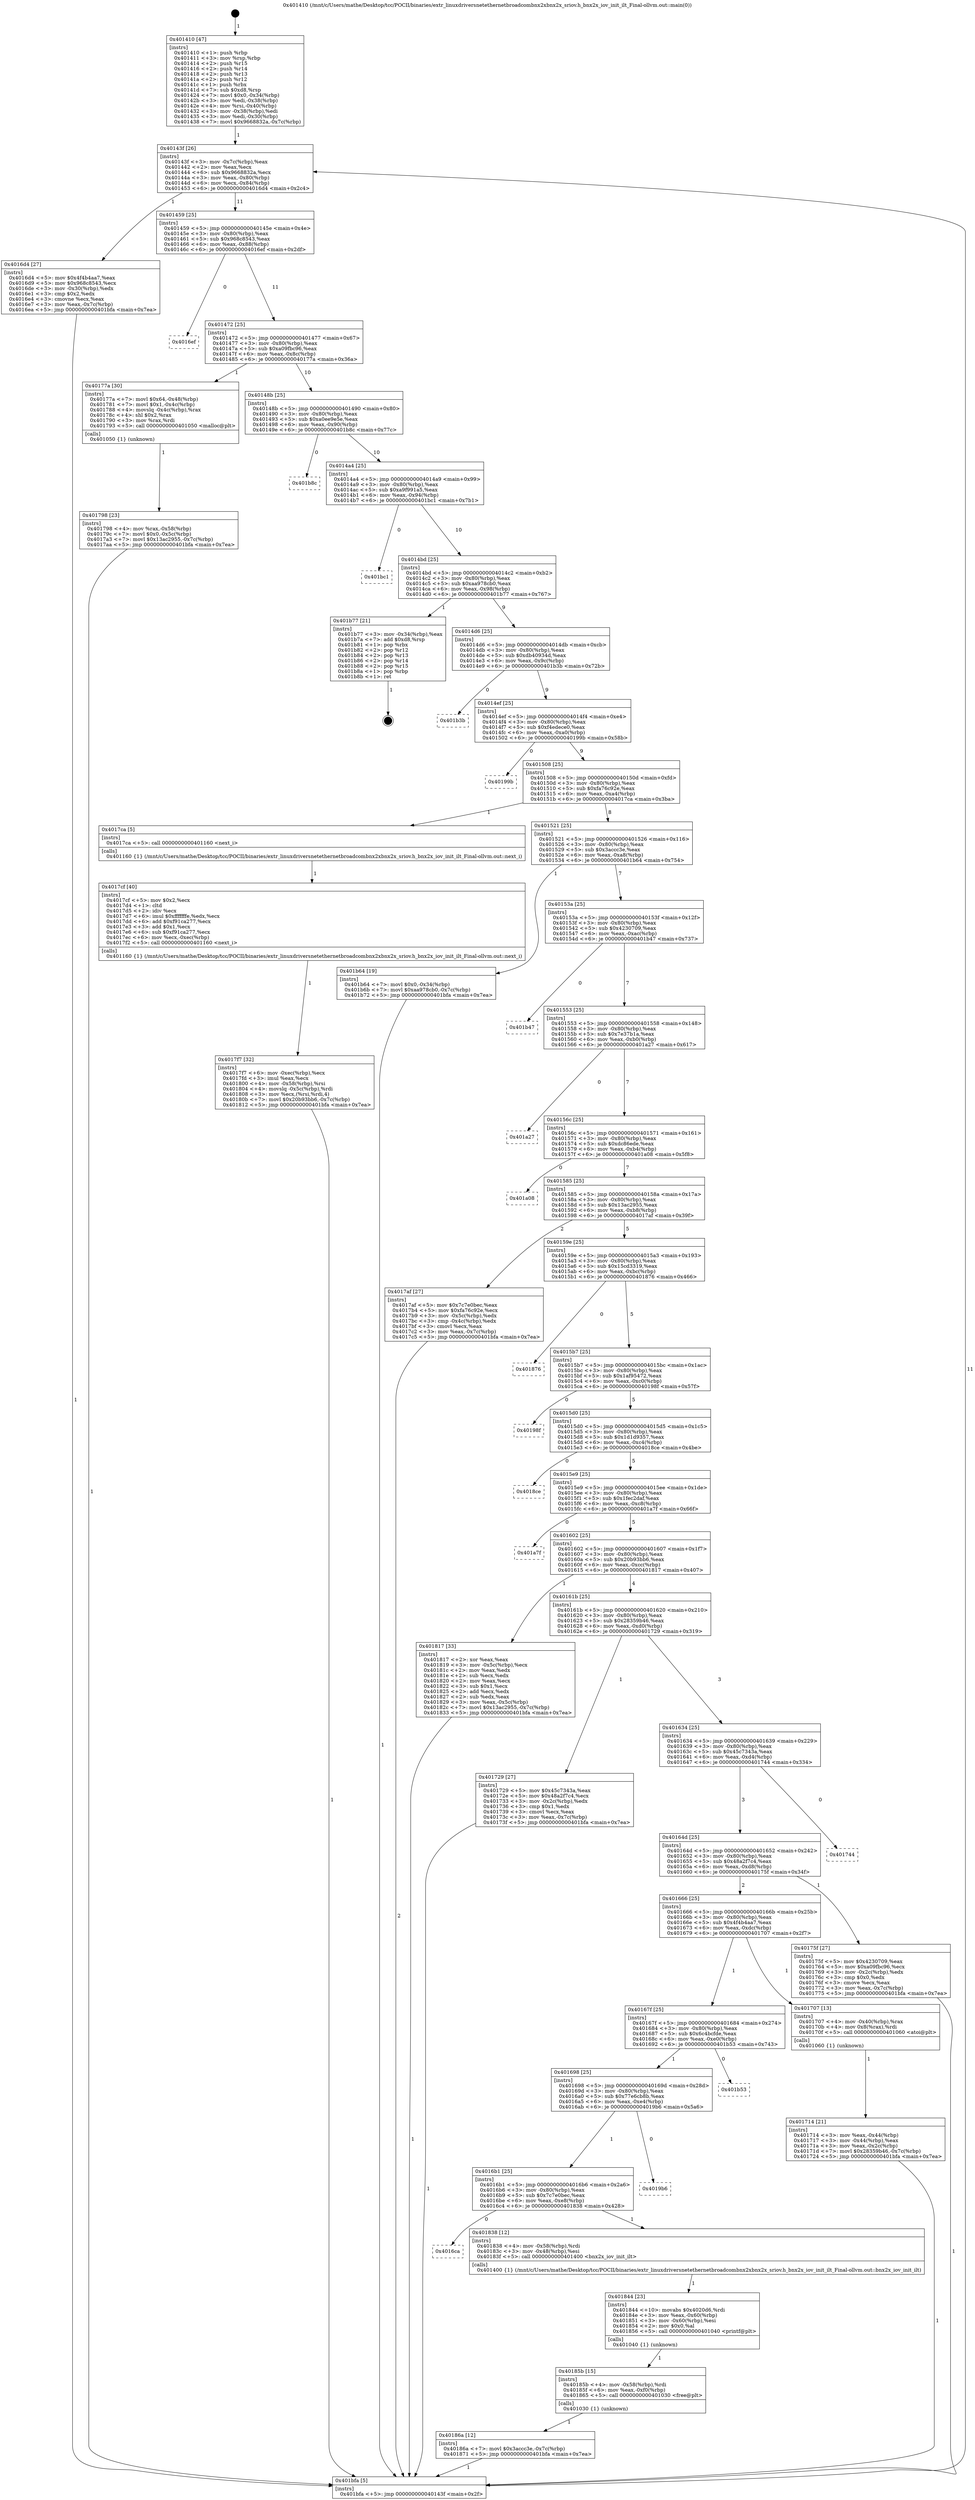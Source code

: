 digraph "0x401410" {
  label = "0x401410 (/mnt/c/Users/mathe/Desktop/tcc/POCII/binaries/extr_linuxdriversnetethernetbroadcombnx2xbnx2x_sriov.h_bnx2x_iov_init_ilt_Final-ollvm.out::main(0))"
  labelloc = "t"
  node[shape=record]

  Entry [label="",width=0.3,height=0.3,shape=circle,fillcolor=black,style=filled]
  "0x40143f" [label="{
     0x40143f [26]\l
     | [instrs]\l
     &nbsp;&nbsp;0x40143f \<+3\>: mov -0x7c(%rbp),%eax\l
     &nbsp;&nbsp;0x401442 \<+2\>: mov %eax,%ecx\l
     &nbsp;&nbsp;0x401444 \<+6\>: sub $0x9668832a,%ecx\l
     &nbsp;&nbsp;0x40144a \<+3\>: mov %eax,-0x80(%rbp)\l
     &nbsp;&nbsp;0x40144d \<+6\>: mov %ecx,-0x84(%rbp)\l
     &nbsp;&nbsp;0x401453 \<+6\>: je 00000000004016d4 \<main+0x2c4\>\l
  }"]
  "0x4016d4" [label="{
     0x4016d4 [27]\l
     | [instrs]\l
     &nbsp;&nbsp;0x4016d4 \<+5\>: mov $0x4f4b4aa7,%eax\l
     &nbsp;&nbsp;0x4016d9 \<+5\>: mov $0x968c8543,%ecx\l
     &nbsp;&nbsp;0x4016de \<+3\>: mov -0x30(%rbp),%edx\l
     &nbsp;&nbsp;0x4016e1 \<+3\>: cmp $0x2,%edx\l
     &nbsp;&nbsp;0x4016e4 \<+3\>: cmovne %ecx,%eax\l
     &nbsp;&nbsp;0x4016e7 \<+3\>: mov %eax,-0x7c(%rbp)\l
     &nbsp;&nbsp;0x4016ea \<+5\>: jmp 0000000000401bfa \<main+0x7ea\>\l
  }"]
  "0x401459" [label="{
     0x401459 [25]\l
     | [instrs]\l
     &nbsp;&nbsp;0x401459 \<+5\>: jmp 000000000040145e \<main+0x4e\>\l
     &nbsp;&nbsp;0x40145e \<+3\>: mov -0x80(%rbp),%eax\l
     &nbsp;&nbsp;0x401461 \<+5\>: sub $0x968c8543,%eax\l
     &nbsp;&nbsp;0x401466 \<+6\>: mov %eax,-0x88(%rbp)\l
     &nbsp;&nbsp;0x40146c \<+6\>: je 00000000004016ef \<main+0x2df\>\l
  }"]
  "0x401bfa" [label="{
     0x401bfa [5]\l
     | [instrs]\l
     &nbsp;&nbsp;0x401bfa \<+5\>: jmp 000000000040143f \<main+0x2f\>\l
  }"]
  "0x401410" [label="{
     0x401410 [47]\l
     | [instrs]\l
     &nbsp;&nbsp;0x401410 \<+1\>: push %rbp\l
     &nbsp;&nbsp;0x401411 \<+3\>: mov %rsp,%rbp\l
     &nbsp;&nbsp;0x401414 \<+2\>: push %r15\l
     &nbsp;&nbsp;0x401416 \<+2\>: push %r14\l
     &nbsp;&nbsp;0x401418 \<+2\>: push %r13\l
     &nbsp;&nbsp;0x40141a \<+2\>: push %r12\l
     &nbsp;&nbsp;0x40141c \<+1\>: push %rbx\l
     &nbsp;&nbsp;0x40141d \<+7\>: sub $0xd8,%rsp\l
     &nbsp;&nbsp;0x401424 \<+7\>: movl $0x0,-0x34(%rbp)\l
     &nbsp;&nbsp;0x40142b \<+3\>: mov %edi,-0x38(%rbp)\l
     &nbsp;&nbsp;0x40142e \<+4\>: mov %rsi,-0x40(%rbp)\l
     &nbsp;&nbsp;0x401432 \<+3\>: mov -0x38(%rbp),%edi\l
     &nbsp;&nbsp;0x401435 \<+3\>: mov %edi,-0x30(%rbp)\l
     &nbsp;&nbsp;0x401438 \<+7\>: movl $0x9668832a,-0x7c(%rbp)\l
  }"]
  Exit [label="",width=0.3,height=0.3,shape=circle,fillcolor=black,style=filled,peripheries=2]
  "0x4016ef" [label="{
     0x4016ef\l
  }", style=dashed]
  "0x401472" [label="{
     0x401472 [25]\l
     | [instrs]\l
     &nbsp;&nbsp;0x401472 \<+5\>: jmp 0000000000401477 \<main+0x67\>\l
     &nbsp;&nbsp;0x401477 \<+3\>: mov -0x80(%rbp),%eax\l
     &nbsp;&nbsp;0x40147a \<+5\>: sub $0xa09fbc96,%eax\l
     &nbsp;&nbsp;0x40147f \<+6\>: mov %eax,-0x8c(%rbp)\l
     &nbsp;&nbsp;0x401485 \<+6\>: je 000000000040177a \<main+0x36a\>\l
  }"]
  "0x40186a" [label="{
     0x40186a [12]\l
     | [instrs]\l
     &nbsp;&nbsp;0x40186a \<+7\>: movl $0x3accc3e,-0x7c(%rbp)\l
     &nbsp;&nbsp;0x401871 \<+5\>: jmp 0000000000401bfa \<main+0x7ea\>\l
  }"]
  "0x40177a" [label="{
     0x40177a [30]\l
     | [instrs]\l
     &nbsp;&nbsp;0x40177a \<+7\>: movl $0x64,-0x48(%rbp)\l
     &nbsp;&nbsp;0x401781 \<+7\>: movl $0x1,-0x4c(%rbp)\l
     &nbsp;&nbsp;0x401788 \<+4\>: movslq -0x4c(%rbp),%rax\l
     &nbsp;&nbsp;0x40178c \<+4\>: shl $0x2,%rax\l
     &nbsp;&nbsp;0x401790 \<+3\>: mov %rax,%rdi\l
     &nbsp;&nbsp;0x401793 \<+5\>: call 0000000000401050 \<malloc@plt\>\l
     | [calls]\l
     &nbsp;&nbsp;0x401050 \{1\} (unknown)\l
  }"]
  "0x40148b" [label="{
     0x40148b [25]\l
     | [instrs]\l
     &nbsp;&nbsp;0x40148b \<+5\>: jmp 0000000000401490 \<main+0x80\>\l
     &nbsp;&nbsp;0x401490 \<+3\>: mov -0x80(%rbp),%eax\l
     &nbsp;&nbsp;0x401493 \<+5\>: sub $0xa0ee9e5e,%eax\l
     &nbsp;&nbsp;0x401498 \<+6\>: mov %eax,-0x90(%rbp)\l
     &nbsp;&nbsp;0x40149e \<+6\>: je 0000000000401b8c \<main+0x77c\>\l
  }"]
  "0x40185b" [label="{
     0x40185b [15]\l
     | [instrs]\l
     &nbsp;&nbsp;0x40185b \<+4\>: mov -0x58(%rbp),%rdi\l
     &nbsp;&nbsp;0x40185f \<+6\>: mov %eax,-0xf0(%rbp)\l
     &nbsp;&nbsp;0x401865 \<+5\>: call 0000000000401030 \<free@plt\>\l
     | [calls]\l
     &nbsp;&nbsp;0x401030 \{1\} (unknown)\l
  }"]
  "0x401b8c" [label="{
     0x401b8c\l
  }", style=dashed]
  "0x4014a4" [label="{
     0x4014a4 [25]\l
     | [instrs]\l
     &nbsp;&nbsp;0x4014a4 \<+5\>: jmp 00000000004014a9 \<main+0x99\>\l
     &nbsp;&nbsp;0x4014a9 \<+3\>: mov -0x80(%rbp),%eax\l
     &nbsp;&nbsp;0x4014ac \<+5\>: sub $0xa9f991a5,%eax\l
     &nbsp;&nbsp;0x4014b1 \<+6\>: mov %eax,-0x94(%rbp)\l
     &nbsp;&nbsp;0x4014b7 \<+6\>: je 0000000000401bc1 \<main+0x7b1\>\l
  }"]
  "0x401844" [label="{
     0x401844 [23]\l
     | [instrs]\l
     &nbsp;&nbsp;0x401844 \<+10\>: movabs $0x4020d6,%rdi\l
     &nbsp;&nbsp;0x40184e \<+3\>: mov %eax,-0x60(%rbp)\l
     &nbsp;&nbsp;0x401851 \<+3\>: mov -0x60(%rbp),%esi\l
     &nbsp;&nbsp;0x401854 \<+2\>: mov $0x0,%al\l
     &nbsp;&nbsp;0x401856 \<+5\>: call 0000000000401040 \<printf@plt\>\l
     | [calls]\l
     &nbsp;&nbsp;0x401040 \{1\} (unknown)\l
  }"]
  "0x401bc1" [label="{
     0x401bc1\l
  }", style=dashed]
  "0x4014bd" [label="{
     0x4014bd [25]\l
     | [instrs]\l
     &nbsp;&nbsp;0x4014bd \<+5\>: jmp 00000000004014c2 \<main+0xb2\>\l
     &nbsp;&nbsp;0x4014c2 \<+3\>: mov -0x80(%rbp),%eax\l
     &nbsp;&nbsp;0x4014c5 \<+5\>: sub $0xaa978cb0,%eax\l
     &nbsp;&nbsp;0x4014ca \<+6\>: mov %eax,-0x98(%rbp)\l
     &nbsp;&nbsp;0x4014d0 \<+6\>: je 0000000000401b77 \<main+0x767\>\l
  }"]
  "0x4016ca" [label="{
     0x4016ca\l
  }", style=dashed]
  "0x401b77" [label="{
     0x401b77 [21]\l
     | [instrs]\l
     &nbsp;&nbsp;0x401b77 \<+3\>: mov -0x34(%rbp),%eax\l
     &nbsp;&nbsp;0x401b7a \<+7\>: add $0xd8,%rsp\l
     &nbsp;&nbsp;0x401b81 \<+1\>: pop %rbx\l
     &nbsp;&nbsp;0x401b82 \<+2\>: pop %r12\l
     &nbsp;&nbsp;0x401b84 \<+2\>: pop %r13\l
     &nbsp;&nbsp;0x401b86 \<+2\>: pop %r14\l
     &nbsp;&nbsp;0x401b88 \<+2\>: pop %r15\l
     &nbsp;&nbsp;0x401b8a \<+1\>: pop %rbp\l
     &nbsp;&nbsp;0x401b8b \<+1\>: ret\l
  }"]
  "0x4014d6" [label="{
     0x4014d6 [25]\l
     | [instrs]\l
     &nbsp;&nbsp;0x4014d6 \<+5\>: jmp 00000000004014db \<main+0xcb\>\l
     &nbsp;&nbsp;0x4014db \<+3\>: mov -0x80(%rbp),%eax\l
     &nbsp;&nbsp;0x4014de \<+5\>: sub $0xdb40934d,%eax\l
     &nbsp;&nbsp;0x4014e3 \<+6\>: mov %eax,-0x9c(%rbp)\l
     &nbsp;&nbsp;0x4014e9 \<+6\>: je 0000000000401b3b \<main+0x72b\>\l
  }"]
  "0x401838" [label="{
     0x401838 [12]\l
     | [instrs]\l
     &nbsp;&nbsp;0x401838 \<+4\>: mov -0x58(%rbp),%rdi\l
     &nbsp;&nbsp;0x40183c \<+3\>: mov -0x48(%rbp),%esi\l
     &nbsp;&nbsp;0x40183f \<+5\>: call 0000000000401400 \<bnx2x_iov_init_ilt\>\l
     | [calls]\l
     &nbsp;&nbsp;0x401400 \{1\} (/mnt/c/Users/mathe/Desktop/tcc/POCII/binaries/extr_linuxdriversnetethernetbroadcombnx2xbnx2x_sriov.h_bnx2x_iov_init_ilt_Final-ollvm.out::bnx2x_iov_init_ilt)\l
  }"]
  "0x401b3b" [label="{
     0x401b3b\l
  }", style=dashed]
  "0x4014ef" [label="{
     0x4014ef [25]\l
     | [instrs]\l
     &nbsp;&nbsp;0x4014ef \<+5\>: jmp 00000000004014f4 \<main+0xe4\>\l
     &nbsp;&nbsp;0x4014f4 \<+3\>: mov -0x80(%rbp),%eax\l
     &nbsp;&nbsp;0x4014f7 \<+5\>: sub $0xf4edece0,%eax\l
     &nbsp;&nbsp;0x4014fc \<+6\>: mov %eax,-0xa0(%rbp)\l
     &nbsp;&nbsp;0x401502 \<+6\>: je 000000000040199b \<main+0x58b\>\l
  }"]
  "0x4016b1" [label="{
     0x4016b1 [25]\l
     | [instrs]\l
     &nbsp;&nbsp;0x4016b1 \<+5\>: jmp 00000000004016b6 \<main+0x2a6\>\l
     &nbsp;&nbsp;0x4016b6 \<+3\>: mov -0x80(%rbp),%eax\l
     &nbsp;&nbsp;0x4016b9 \<+5\>: sub $0x7c7e0bec,%eax\l
     &nbsp;&nbsp;0x4016be \<+6\>: mov %eax,-0xe8(%rbp)\l
     &nbsp;&nbsp;0x4016c4 \<+6\>: je 0000000000401838 \<main+0x428\>\l
  }"]
  "0x40199b" [label="{
     0x40199b\l
  }", style=dashed]
  "0x401508" [label="{
     0x401508 [25]\l
     | [instrs]\l
     &nbsp;&nbsp;0x401508 \<+5\>: jmp 000000000040150d \<main+0xfd\>\l
     &nbsp;&nbsp;0x40150d \<+3\>: mov -0x80(%rbp),%eax\l
     &nbsp;&nbsp;0x401510 \<+5\>: sub $0xfa76c92e,%eax\l
     &nbsp;&nbsp;0x401515 \<+6\>: mov %eax,-0xa4(%rbp)\l
     &nbsp;&nbsp;0x40151b \<+6\>: je 00000000004017ca \<main+0x3ba\>\l
  }"]
  "0x4019b6" [label="{
     0x4019b6\l
  }", style=dashed]
  "0x4017ca" [label="{
     0x4017ca [5]\l
     | [instrs]\l
     &nbsp;&nbsp;0x4017ca \<+5\>: call 0000000000401160 \<next_i\>\l
     | [calls]\l
     &nbsp;&nbsp;0x401160 \{1\} (/mnt/c/Users/mathe/Desktop/tcc/POCII/binaries/extr_linuxdriversnetethernetbroadcombnx2xbnx2x_sriov.h_bnx2x_iov_init_ilt_Final-ollvm.out::next_i)\l
  }"]
  "0x401521" [label="{
     0x401521 [25]\l
     | [instrs]\l
     &nbsp;&nbsp;0x401521 \<+5\>: jmp 0000000000401526 \<main+0x116\>\l
     &nbsp;&nbsp;0x401526 \<+3\>: mov -0x80(%rbp),%eax\l
     &nbsp;&nbsp;0x401529 \<+5\>: sub $0x3accc3e,%eax\l
     &nbsp;&nbsp;0x40152e \<+6\>: mov %eax,-0xa8(%rbp)\l
     &nbsp;&nbsp;0x401534 \<+6\>: je 0000000000401b64 \<main+0x754\>\l
  }"]
  "0x401698" [label="{
     0x401698 [25]\l
     | [instrs]\l
     &nbsp;&nbsp;0x401698 \<+5\>: jmp 000000000040169d \<main+0x28d\>\l
     &nbsp;&nbsp;0x40169d \<+3\>: mov -0x80(%rbp),%eax\l
     &nbsp;&nbsp;0x4016a0 \<+5\>: sub $0x77e6cb8b,%eax\l
     &nbsp;&nbsp;0x4016a5 \<+6\>: mov %eax,-0xe4(%rbp)\l
     &nbsp;&nbsp;0x4016ab \<+6\>: je 00000000004019b6 \<main+0x5a6\>\l
  }"]
  "0x401b64" [label="{
     0x401b64 [19]\l
     | [instrs]\l
     &nbsp;&nbsp;0x401b64 \<+7\>: movl $0x0,-0x34(%rbp)\l
     &nbsp;&nbsp;0x401b6b \<+7\>: movl $0xaa978cb0,-0x7c(%rbp)\l
     &nbsp;&nbsp;0x401b72 \<+5\>: jmp 0000000000401bfa \<main+0x7ea\>\l
  }"]
  "0x40153a" [label="{
     0x40153a [25]\l
     | [instrs]\l
     &nbsp;&nbsp;0x40153a \<+5\>: jmp 000000000040153f \<main+0x12f\>\l
     &nbsp;&nbsp;0x40153f \<+3\>: mov -0x80(%rbp),%eax\l
     &nbsp;&nbsp;0x401542 \<+5\>: sub $0x4230709,%eax\l
     &nbsp;&nbsp;0x401547 \<+6\>: mov %eax,-0xac(%rbp)\l
     &nbsp;&nbsp;0x40154d \<+6\>: je 0000000000401b47 \<main+0x737\>\l
  }"]
  "0x401b53" [label="{
     0x401b53\l
  }", style=dashed]
  "0x401b47" [label="{
     0x401b47\l
  }", style=dashed]
  "0x401553" [label="{
     0x401553 [25]\l
     | [instrs]\l
     &nbsp;&nbsp;0x401553 \<+5\>: jmp 0000000000401558 \<main+0x148\>\l
     &nbsp;&nbsp;0x401558 \<+3\>: mov -0x80(%rbp),%eax\l
     &nbsp;&nbsp;0x40155b \<+5\>: sub $0x7e37b1a,%eax\l
     &nbsp;&nbsp;0x401560 \<+6\>: mov %eax,-0xb0(%rbp)\l
     &nbsp;&nbsp;0x401566 \<+6\>: je 0000000000401a27 \<main+0x617\>\l
  }"]
  "0x4017f7" [label="{
     0x4017f7 [32]\l
     | [instrs]\l
     &nbsp;&nbsp;0x4017f7 \<+6\>: mov -0xec(%rbp),%ecx\l
     &nbsp;&nbsp;0x4017fd \<+3\>: imul %eax,%ecx\l
     &nbsp;&nbsp;0x401800 \<+4\>: mov -0x58(%rbp),%rsi\l
     &nbsp;&nbsp;0x401804 \<+4\>: movslq -0x5c(%rbp),%rdi\l
     &nbsp;&nbsp;0x401808 \<+3\>: mov %ecx,(%rsi,%rdi,4)\l
     &nbsp;&nbsp;0x40180b \<+7\>: movl $0x20b93bb6,-0x7c(%rbp)\l
     &nbsp;&nbsp;0x401812 \<+5\>: jmp 0000000000401bfa \<main+0x7ea\>\l
  }"]
  "0x401a27" [label="{
     0x401a27\l
  }", style=dashed]
  "0x40156c" [label="{
     0x40156c [25]\l
     | [instrs]\l
     &nbsp;&nbsp;0x40156c \<+5\>: jmp 0000000000401571 \<main+0x161\>\l
     &nbsp;&nbsp;0x401571 \<+3\>: mov -0x80(%rbp),%eax\l
     &nbsp;&nbsp;0x401574 \<+5\>: sub $0xdc86ede,%eax\l
     &nbsp;&nbsp;0x401579 \<+6\>: mov %eax,-0xb4(%rbp)\l
     &nbsp;&nbsp;0x40157f \<+6\>: je 0000000000401a08 \<main+0x5f8\>\l
  }"]
  "0x4017cf" [label="{
     0x4017cf [40]\l
     | [instrs]\l
     &nbsp;&nbsp;0x4017cf \<+5\>: mov $0x2,%ecx\l
     &nbsp;&nbsp;0x4017d4 \<+1\>: cltd\l
     &nbsp;&nbsp;0x4017d5 \<+2\>: idiv %ecx\l
     &nbsp;&nbsp;0x4017d7 \<+6\>: imul $0xfffffffe,%edx,%ecx\l
     &nbsp;&nbsp;0x4017dd \<+6\>: add $0xf91ca277,%ecx\l
     &nbsp;&nbsp;0x4017e3 \<+3\>: add $0x1,%ecx\l
     &nbsp;&nbsp;0x4017e6 \<+6\>: sub $0xf91ca277,%ecx\l
     &nbsp;&nbsp;0x4017ec \<+6\>: mov %ecx,-0xec(%rbp)\l
     &nbsp;&nbsp;0x4017f2 \<+5\>: call 0000000000401160 \<next_i\>\l
     | [calls]\l
     &nbsp;&nbsp;0x401160 \{1\} (/mnt/c/Users/mathe/Desktop/tcc/POCII/binaries/extr_linuxdriversnetethernetbroadcombnx2xbnx2x_sriov.h_bnx2x_iov_init_ilt_Final-ollvm.out::next_i)\l
  }"]
  "0x401a08" [label="{
     0x401a08\l
  }", style=dashed]
  "0x401585" [label="{
     0x401585 [25]\l
     | [instrs]\l
     &nbsp;&nbsp;0x401585 \<+5\>: jmp 000000000040158a \<main+0x17a\>\l
     &nbsp;&nbsp;0x40158a \<+3\>: mov -0x80(%rbp),%eax\l
     &nbsp;&nbsp;0x40158d \<+5\>: sub $0x13ac2955,%eax\l
     &nbsp;&nbsp;0x401592 \<+6\>: mov %eax,-0xb8(%rbp)\l
     &nbsp;&nbsp;0x401598 \<+6\>: je 00000000004017af \<main+0x39f\>\l
  }"]
  "0x401798" [label="{
     0x401798 [23]\l
     | [instrs]\l
     &nbsp;&nbsp;0x401798 \<+4\>: mov %rax,-0x58(%rbp)\l
     &nbsp;&nbsp;0x40179c \<+7\>: movl $0x0,-0x5c(%rbp)\l
     &nbsp;&nbsp;0x4017a3 \<+7\>: movl $0x13ac2955,-0x7c(%rbp)\l
     &nbsp;&nbsp;0x4017aa \<+5\>: jmp 0000000000401bfa \<main+0x7ea\>\l
  }"]
  "0x4017af" [label="{
     0x4017af [27]\l
     | [instrs]\l
     &nbsp;&nbsp;0x4017af \<+5\>: mov $0x7c7e0bec,%eax\l
     &nbsp;&nbsp;0x4017b4 \<+5\>: mov $0xfa76c92e,%ecx\l
     &nbsp;&nbsp;0x4017b9 \<+3\>: mov -0x5c(%rbp),%edx\l
     &nbsp;&nbsp;0x4017bc \<+3\>: cmp -0x4c(%rbp),%edx\l
     &nbsp;&nbsp;0x4017bf \<+3\>: cmovl %ecx,%eax\l
     &nbsp;&nbsp;0x4017c2 \<+3\>: mov %eax,-0x7c(%rbp)\l
     &nbsp;&nbsp;0x4017c5 \<+5\>: jmp 0000000000401bfa \<main+0x7ea\>\l
  }"]
  "0x40159e" [label="{
     0x40159e [25]\l
     | [instrs]\l
     &nbsp;&nbsp;0x40159e \<+5\>: jmp 00000000004015a3 \<main+0x193\>\l
     &nbsp;&nbsp;0x4015a3 \<+3\>: mov -0x80(%rbp),%eax\l
     &nbsp;&nbsp;0x4015a6 \<+5\>: sub $0x15cd3319,%eax\l
     &nbsp;&nbsp;0x4015ab \<+6\>: mov %eax,-0xbc(%rbp)\l
     &nbsp;&nbsp;0x4015b1 \<+6\>: je 0000000000401876 \<main+0x466\>\l
  }"]
  "0x401714" [label="{
     0x401714 [21]\l
     | [instrs]\l
     &nbsp;&nbsp;0x401714 \<+3\>: mov %eax,-0x44(%rbp)\l
     &nbsp;&nbsp;0x401717 \<+3\>: mov -0x44(%rbp),%eax\l
     &nbsp;&nbsp;0x40171a \<+3\>: mov %eax,-0x2c(%rbp)\l
     &nbsp;&nbsp;0x40171d \<+7\>: movl $0x28359b46,-0x7c(%rbp)\l
     &nbsp;&nbsp;0x401724 \<+5\>: jmp 0000000000401bfa \<main+0x7ea\>\l
  }"]
  "0x401876" [label="{
     0x401876\l
  }", style=dashed]
  "0x4015b7" [label="{
     0x4015b7 [25]\l
     | [instrs]\l
     &nbsp;&nbsp;0x4015b7 \<+5\>: jmp 00000000004015bc \<main+0x1ac\>\l
     &nbsp;&nbsp;0x4015bc \<+3\>: mov -0x80(%rbp),%eax\l
     &nbsp;&nbsp;0x4015bf \<+5\>: sub $0x1af95472,%eax\l
     &nbsp;&nbsp;0x4015c4 \<+6\>: mov %eax,-0xc0(%rbp)\l
     &nbsp;&nbsp;0x4015ca \<+6\>: je 000000000040198f \<main+0x57f\>\l
  }"]
  "0x40167f" [label="{
     0x40167f [25]\l
     | [instrs]\l
     &nbsp;&nbsp;0x40167f \<+5\>: jmp 0000000000401684 \<main+0x274\>\l
     &nbsp;&nbsp;0x401684 \<+3\>: mov -0x80(%rbp),%eax\l
     &nbsp;&nbsp;0x401687 \<+5\>: sub $0x6c4bcfde,%eax\l
     &nbsp;&nbsp;0x40168c \<+6\>: mov %eax,-0xe0(%rbp)\l
     &nbsp;&nbsp;0x401692 \<+6\>: je 0000000000401b53 \<main+0x743\>\l
  }"]
  "0x40198f" [label="{
     0x40198f\l
  }", style=dashed]
  "0x4015d0" [label="{
     0x4015d0 [25]\l
     | [instrs]\l
     &nbsp;&nbsp;0x4015d0 \<+5\>: jmp 00000000004015d5 \<main+0x1c5\>\l
     &nbsp;&nbsp;0x4015d5 \<+3\>: mov -0x80(%rbp),%eax\l
     &nbsp;&nbsp;0x4015d8 \<+5\>: sub $0x1d1d9357,%eax\l
     &nbsp;&nbsp;0x4015dd \<+6\>: mov %eax,-0xc4(%rbp)\l
     &nbsp;&nbsp;0x4015e3 \<+6\>: je 00000000004018ce \<main+0x4be\>\l
  }"]
  "0x401707" [label="{
     0x401707 [13]\l
     | [instrs]\l
     &nbsp;&nbsp;0x401707 \<+4\>: mov -0x40(%rbp),%rax\l
     &nbsp;&nbsp;0x40170b \<+4\>: mov 0x8(%rax),%rdi\l
     &nbsp;&nbsp;0x40170f \<+5\>: call 0000000000401060 \<atoi@plt\>\l
     | [calls]\l
     &nbsp;&nbsp;0x401060 \{1\} (unknown)\l
  }"]
  "0x4018ce" [label="{
     0x4018ce\l
  }", style=dashed]
  "0x4015e9" [label="{
     0x4015e9 [25]\l
     | [instrs]\l
     &nbsp;&nbsp;0x4015e9 \<+5\>: jmp 00000000004015ee \<main+0x1de\>\l
     &nbsp;&nbsp;0x4015ee \<+3\>: mov -0x80(%rbp),%eax\l
     &nbsp;&nbsp;0x4015f1 \<+5\>: sub $0x1fec2daf,%eax\l
     &nbsp;&nbsp;0x4015f6 \<+6\>: mov %eax,-0xc8(%rbp)\l
     &nbsp;&nbsp;0x4015fc \<+6\>: je 0000000000401a7f \<main+0x66f\>\l
  }"]
  "0x401666" [label="{
     0x401666 [25]\l
     | [instrs]\l
     &nbsp;&nbsp;0x401666 \<+5\>: jmp 000000000040166b \<main+0x25b\>\l
     &nbsp;&nbsp;0x40166b \<+3\>: mov -0x80(%rbp),%eax\l
     &nbsp;&nbsp;0x40166e \<+5\>: sub $0x4f4b4aa7,%eax\l
     &nbsp;&nbsp;0x401673 \<+6\>: mov %eax,-0xdc(%rbp)\l
     &nbsp;&nbsp;0x401679 \<+6\>: je 0000000000401707 \<main+0x2f7\>\l
  }"]
  "0x401a7f" [label="{
     0x401a7f\l
  }", style=dashed]
  "0x401602" [label="{
     0x401602 [25]\l
     | [instrs]\l
     &nbsp;&nbsp;0x401602 \<+5\>: jmp 0000000000401607 \<main+0x1f7\>\l
     &nbsp;&nbsp;0x401607 \<+3\>: mov -0x80(%rbp),%eax\l
     &nbsp;&nbsp;0x40160a \<+5\>: sub $0x20b93bb6,%eax\l
     &nbsp;&nbsp;0x40160f \<+6\>: mov %eax,-0xcc(%rbp)\l
     &nbsp;&nbsp;0x401615 \<+6\>: je 0000000000401817 \<main+0x407\>\l
  }"]
  "0x40175f" [label="{
     0x40175f [27]\l
     | [instrs]\l
     &nbsp;&nbsp;0x40175f \<+5\>: mov $0x4230709,%eax\l
     &nbsp;&nbsp;0x401764 \<+5\>: mov $0xa09fbc96,%ecx\l
     &nbsp;&nbsp;0x401769 \<+3\>: mov -0x2c(%rbp),%edx\l
     &nbsp;&nbsp;0x40176c \<+3\>: cmp $0x0,%edx\l
     &nbsp;&nbsp;0x40176f \<+3\>: cmove %ecx,%eax\l
     &nbsp;&nbsp;0x401772 \<+3\>: mov %eax,-0x7c(%rbp)\l
     &nbsp;&nbsp;0x401775 \<+5\>: jmp 0000000000401bfa \<main+0x7ea\>\l
  }"]
  "0x401817" [label="{
     0x401817 [33]\l
     | [instrs]\l
     &nbsp;&nbsp;0x401817 \<+2\>: xor %eax,%eax\l
     &nbsp;&nbsp;0x401819 \<+3\>: mov -0x5c(%rbp),%ecx\l
     &nbsp;&nbsp;0x40181c \<+2\>: mov %eax,%edx\l
     &nbsp;&nbsp;0x40181e \<+2\>: sub %ecx,%edx\l
     &nbsp;&nbsp;0x401820 \<+2\>: mov %eax,%ecx\l
     &nbsp;&nbsp;0x401822 \<+3\>: sub $0x1,%ecx\l
     &nbsp;&nbsp;0x401825 \<+2\>: add %ecx,%edx\l
     &nbsp;&nbsp;0x401827 \<+2\>: sub %edx,%eax\l
     &nbsp;&nbsp;0x401829 \<+3\>: mov %eax,-0x5c(%rbp)\l
     &nbsp;&nbsp;0x40182c \<+7\>: movl $0x13ac2955,-0x7c(%rbp)\l
     &nbsp;&nbsp;0x401833 \<+5\>: jmp 0000000000401bfa \<main+0x7ea\>\l
  }"]
  "0x40161b" [label="{
     0x40161b [25]\l
     | [instrs]\l
     &nbsp;&nbsp;0x40161b \<+5\>: jmp 0000000000401620 \<main+0x210\>\l
     &nbsp;&nbsp;0x401620 \<+3\>: mov -0x80(%rbp),%eax\l
     &nbsp;&nbsp;0x401623 \<+5\>: sub $0x28359b46,%eax\l
     &nbsp;&nbsp;0x401628 \<+6\>: mov %eax,-0xd0(%rbp)\l
     &nbsp;&nbsp;0x40162e \<+6\>: je 0000000000401729 \<main+0x319\>\l
  }"]
  "0x40164d" [label="{
     0x40164d [25]\l
     | [instrs]\l
     &nbsp;&nbsp;0x40164d \<+5\>: jmp 0000000000401652 \<main+0x242\>\l
     &nbsp;&nbsp;0x401652 \<+3\>: mov -0x80(%rbp),%eax\l
     &nbsp;&nbsp;0x401655 \<+5\>: sub $0x48a2f7c4,%eax\l
     &nbsp;&nbsp;0x40165a \<+6\>: mov %eax,-0xd8(%rbp)\l
     &nbsp;&nbsp;0x401660 \<+6\>: je 000000000040175f \<main+0x34f\>\l
  }"]
  "0x401729" [label="{
     0x401729 [27]\l
     | [instrs]\l
     &nbsp;&nbsp;0x401729 \<+5\>: mov $0x45c7343a,%eax\l
     &nbsp;&nbsp;0x40172e \<+5\>: mov $0x48a2f7c4,%ecx\l
     &nbsp;&nbsp;0x401733 \<+3\>: mov -0x2c(%rbp),%edx\l
     &nbsp;&nbsp;0x401736 \<+3\>: cmp $0x1,%edx\l
     &nbsp;&nbsp;0x401739 \<+3\>: cmovl %ecx,%eax\l
     &nbsp;&nbsp;0x40173c \<+3\>: mov %eax,-0x7c(%rbp)\l
     &nbsp;&nbsp;0x40173f \<+5\>: jmp 0000000000401bfa \<main+0x7ea\>\l
  }"]
  "0x401634" [label="{
     0x401634 [25]\l
     | [instrs]\l
     &nbsp;&nbsp;0x401634 \<+5\>: jmp 0000000000401639 \<main+0x229\>\l
     &nbsp;&nbsp;0x401639 \<+3\>: mov -0x80(%rbp),%eax\l
     &nbsp;&nbsp;0x40163c \<+5\>: sub $0x45c7343a,%eax\l
     &nbsp;&nbsp;0x401641 \<+6\>: mov %eax,-0xd4(%rbp)\l
     &nbsp;&nbsp;0x401647 \<+6\>: je 0000000000401744 \<main+0x334\>\l
  }"]
  "0x401744" [label="{
     0x401744\l
  }", style=dashed]
  Entry -> "0x401410" [label=" 1"]
  "0x40143f" -> "0x4016d4" [label=" 1"]
  "0x40143f" -> "0x401459" [label=" 11"]
  "0x4016d4" -> "0x401bfa" [label=" 1"]
  "0x401410" -> "0x40143f" [label=" 1"]
  "0x401bfa" -> "0x40143f" [label=" 11"]
  "0x401b77" -> Exit [label=" 1"]
  "0x401459" -> "0x4016ef" [label=" 0"]
  "0x401459" -> "0x401472" [label=" 11"]
  "0x401b64" -> "0x401bfa" [label=" 1"]
  "0x401472" -> "0x40177a" [label=" 1"]
  "0x401472" -> "0x40148b" [label=" 10"]
  "0x40186a" -> "0x401bfa" [label=" 1"]
  "0x40148b" -> "0x401b8c" [label=" 0"]
  "0x40148b" -> "0x4014a4" [label=" 10"]
  "0x40185b" -> "0x40186a" [label=" 1"]
  "0x4014a4" -> "0x401bc1" [label=" 0"]
  "0x4014a4" -> "0x4014bd" [label=" 10"]
  "0x401844" -> "0x40185b" [label=" 1"]
  "0x4014bd" -> "0x401b77" [label=" 1"]
  "0x4014bd" -> "0x4014d6" [label=" 9"]
  "0x401838" -> "0x401844" [label=" 1"]
  "0x4014d6" -> "0x401b3b" [label=" 0"]
  "0x4014d6" -> "0x4014ef" [label=" 9"]
  "0x4016b1" -> "0x4016ca" [label=" 0"]
  "0x4014ef" -> "0x40199b" [label=" 0"]
  "0x4014ef" -> "0x401508" [label=" 9"]
  "0x4016b1" -> "0x401838" [label=" 1"]
  "0x401508" -> "0x4017ca" [label=" 1"]
  "0x401508" -> "0x401521" [label=" 8"]
  "0x401698" -> "0x4016b1" [label=" 1"]
  "0x401521" -> "0x401b64" [label=" 1"]
  "0x401521" -> "0x40153a" [label=" 7"]
  "0x401698" -> "0x4019b6" [label=" 0"]
  "0x40153a" -> "0x401b47" [label=" 0"]
  "0x40153a" -> "0x401553" [label=" 7"]
  "0x40167f" -> "0x401698" [label=" 1"]
  "0x401553" -> "0x401a27" [label=" 0"]
  "0x401553" -> "0x40156c" [label=" 7"]
  "0x40167f" -> "0x401b53" [label=" 0"]
  "0x40156c" -> "0x401a08" [label=" 0"]
  "0x40156c" -> "0x401585" [label=" 7"]
  "0x401817" -> "0x401bfa" [label=" 1"]
  "0x401585" -> "0x4017af" [label=" 2"]
  "0x401585" -> "0x40159e" [label=" 5"]
  "0x4017f7" -> "0x401bfa" [label=" 1"]
  "0x40159e" -> "0x401876" [label=" 0"]
  "0x40159e" -> "0x4015b7" [label=" 5"]
  "0x4017cf" -> "0x4017f7" [label=" 1"]
  "0x4015b7" -> "0x40198f" [label=" 0"]
  "0x4015b7" -> "0x4015d0" [label=" 5"]
  "0x4017ca" -> "0x4017cf" [label=" 1"]
  "0x4015d0" -> "0x4018ce" [label=" 0"]
  "0x4015d0" -> "0x4015e9" [label=" 5"]
  "0x4017af" -> "0x401bfa" [label=" 2"]
  "0x4015e9" -> "0x401a7f" [label=" 0"]
  "0x4015e9" -> "0x401602" [label=" 5"]
  "0x40177a" -> "0x401798" [label=" 1"]
  "0x401602" -> "0x401817" [label=" 1"]
  "0x401602" -> "0x40161b" [label=" 4"]
  "0x40175f" -> "0x401bfa" [label=" 1"]
  "0x40161b" -> "0x401729" [label=" 1"]
  "0x40161b" -> "0x401634" [label=" 3"]
  "0x401714" -> "0x401bfa" [label=" 1"]
  "0x401634" -> "0x401744" [label=" 0"]
  "0x401634" -> "0x40164d" [label=" 3"]
  "0x401729" -> "0x401bfa" [label=" 1"]
  "0x40164d" -> "0x40175f" [label=" 1"]
  "0x40164d" -> "0x401666" [label=" 2"]
  "0x401798" -> "0x401bfa" [label=" 1"]
  "0x401666" -> "0x401707" [label=" 1"]
  "0x401666" -> "0x40167f" [label=" 1"]
  "0x401707" -> "0x401714" [label=" 1"]
}
